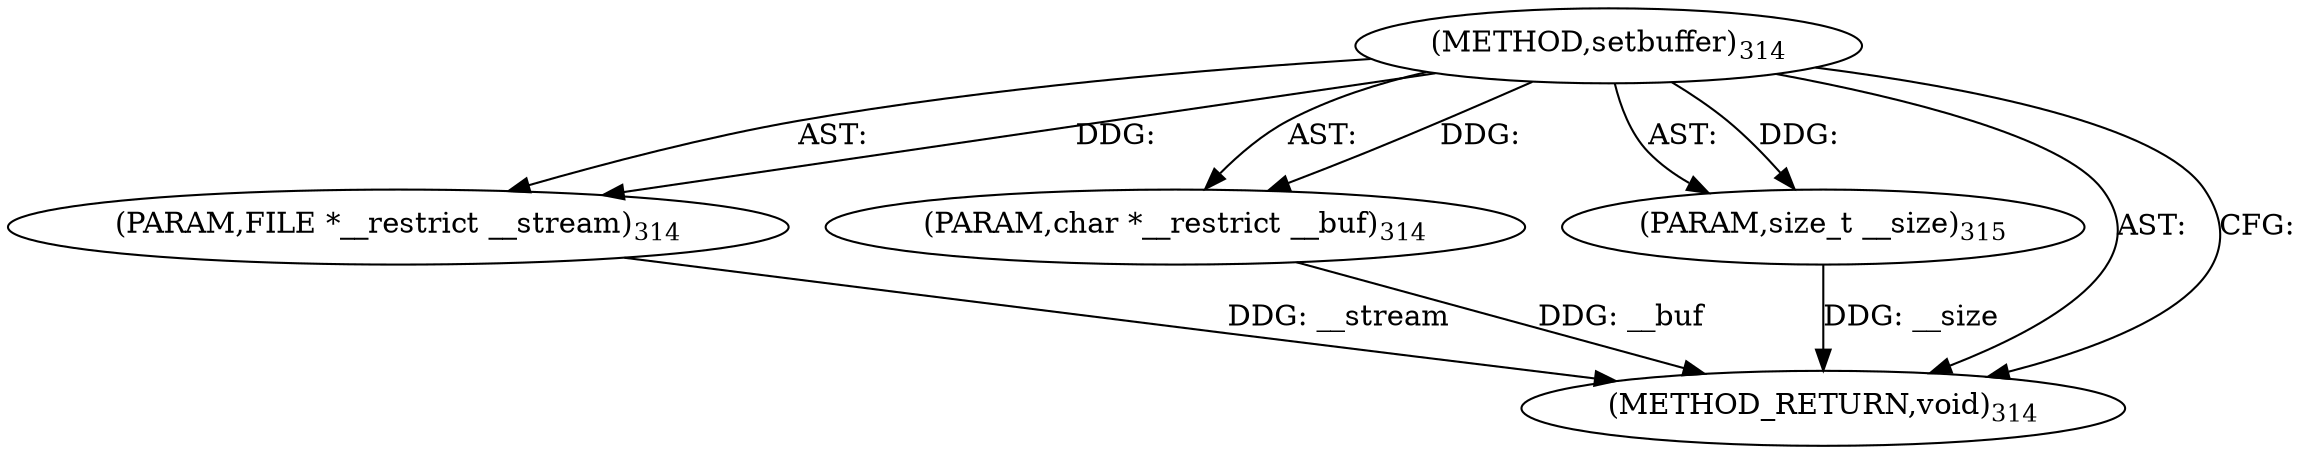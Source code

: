digraph "setbuffer" {  
"2532" [label = <(METHOD,setbuffer)<SUB>314</SUB>> ]
"2533" [label = <(PARAM,FILE *__restrict __stream)<SUB>314</SUB>> ]
"2534" [label = <(PARAM,char *__restrict __buf)<SUB>314</SUB>> ]
"2535" [label = <(PARAM,size_t __size)<SUB>315</SUB>> ]
"2536" [label = <(METHOD_RETURN,void)<SUB>314</SUB>> ]
  "2532" -> "2533"  [ label = "AST: "] 
  "2532" -> "2534"  [ label = "AST: "] 
  "2532" -> "2535"  [ label = "AST: "] 
  "2532" -> "2536"  [ label = "AST: "] 
  "2532" -> "2536"  [ label = "CFG: "] 
  "2533" -> "2536"  [ label = "DDG: __stream"] 
  "2534" -> "2536"  [ label = "DDG: __buf"] 
  "2535" -> "2536"  [ label = "DDG: __size"] 
  "2532" -> "2533"  [ label = "DDG: "] 
  "2532" -> "2534"  [ label = "DDG: "] 
  "2532" -> "2535"  [ label = "DDG: "] 
}
